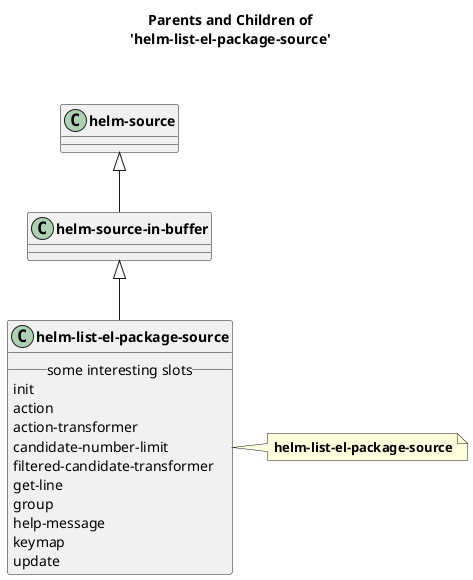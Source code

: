 @startuml
skinparam classFontStyle bold
skinparam captionFontStyle bold
title **Parents and Children of**\n**'helm-list-el-package-source'**\n\n
"helm-source-in-buffer" <|-- "helm-list-el-package-source"
class "helm-source-in-buffer"
"helm-source" <|-- "helm-source-in-buffer"
class "helm-source"
class "helm-list-el-package-source" {
	__ some interesting slots __
	init
	action
	action-transformer
	candidate-number-limit
	filtered-candidate-transformer
	get-line
	group
	help-message
	keymap
	update
}
note right of "helm-list-el-package-source"
	**helm-list-el-package-source**
end note
@enduml
